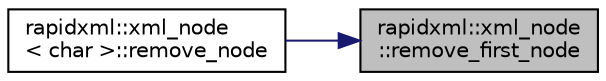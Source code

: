 digraph "rapidxml::xml_node::remove_first_node"
{
 // LATEX_PDF_SIZE
  edge [fontname="Helvetica",fontsize="10",labelfontname="Helvetica",labelfontsize="10"];
  node [fontname="Helvetica",fontsize="10",shape=record];
  rankdir="RL";
  Node1 [label="rapidxml::xml_node\l::remove_first_node",height=0.2,width=0.4,color="black", fillcolor="grey75", style="filled", fontcolor="black",tooltip=" "];
  Node1 -> Node2 [dir="back",color="midnightblue",fontsize="10",style="solid",fontname="Helvetica"];
  Node2 [label="rapidxml::xml_node\l\< char \>::remove_node",height=0.2,width=0.4,color="black", fillcolor="white", style="filled",URL="$classrapidxml_1_1xml__node.html#a98289923eb9e8889418a9eb0207ea35c",tooltip="Removes specified child from the node."];
}
